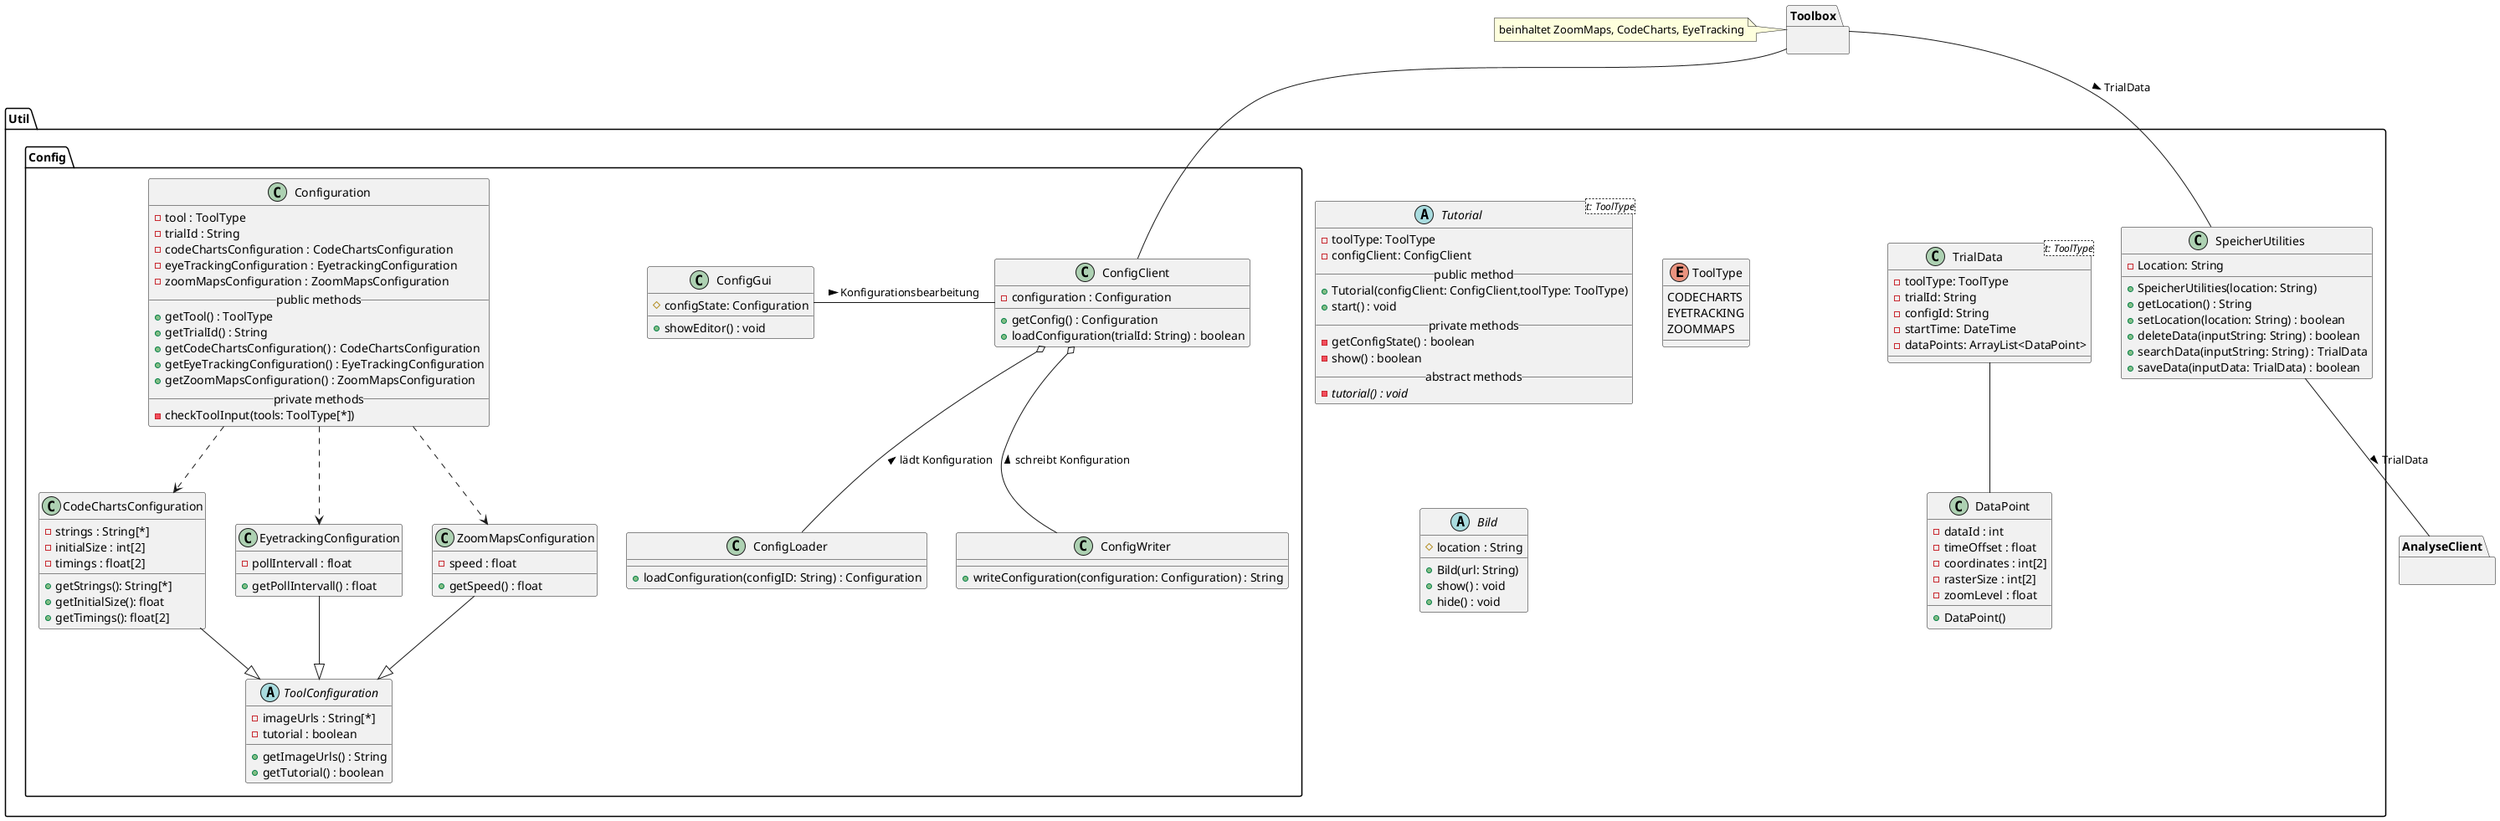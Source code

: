 @startuml util

' Externe Packages
package Toolbox {}
note left of Toolbox: beinhaltet ZoomMaps, CodeCharts, EyeTracking
package AnalyseClient {}

package Util {
    ' --- TUTORIAL ---
    abstract Tutorial<t: ToolType> {
      - toolType: ToolType
      - configClient: ConfigClient
      __public method__
      + Tutorial(configClient: ConfigClient,toolType: ToolType)
      + start() : void
      __private methods__
      - getConfigState() : boolean
      - show() : boolean
      __abstract methods__
      - {abstract} tutorial() : void
    }

    enum ToolType {
        CODECHARTS
        EYETRACKING
        ZOOMMAPS
    }

    ' --- BILD ---

    abstract Bild {
        # location : String
        + Bild(url: String)
        + show() : void
        + hide() : void
    }

    ' DATA

    class "TrialData<t: ToolType>" as td {
        - toolType: ToolType
        - trialId: String
        - configId: String
        - startTime: DateTime
        - dataPoints: ArrayList<DataPoint>
    }

    class "DataPoint" as dp {
        - dataId : int
        - timeOffset : float
        - coordinates : int[2]
        - rasterSize : int[2]
        - zoomLevel : float
        + DataPoint()
    }

    note left of td::distanceToMonitor
        EyeTracking
    end note
    td -- dp

    ' note left of dp
    '     CodeCharts:
    '         time: float
    '         Koordinaten: int[2] // abhängig vom Raster
    '         rasterSize: int[2]
    '         Bild: String
    '         -> Array
    '     ZoomMaps:
    '         time: float
    '         BildKoordinaten: int[2] // je nach Bildauflösung
    '         zoomLevel: float
    '         Bild: String
    '         -> Array
    ' end note

    package Config {
        class ConfigClient {
            - configuration : Configuration
            + getConfig() : Configuration
            + loadConfiguration(trialId: String) : boolean
        }
        class ConfigLoader {
            + loadConfiguration(configID: String) : Configuration
        }
        class ConfigWriter {
            + writeConfiguration(configuration: Configuration) : String
        }
        class ConfigGui {
            # configState: Configuration
            + showEditor() : void
        }
        class Configuration {
            - tool : ToolType
            - trialId : String
            - codeChartsConfiguration : CodeChartsConfiguration
            - eyeTrackingConfiguration : EyetrackingConfiguration
            - zoomMapsConfiguration : ZoomMapsConfiguration
            __public methods__
            + getTool() : ToolType
            + getTrialId() : String
            + getCodeChartsConfiguration() : CodeChartsConfiguration
            + getEyeTrackingConfiguration() : EyeTrackingConfiguration
            + getZoomMapsConfiguration() : ZoomMapsConfiguration
            __private methods__
            - checkToolInput(tools: ToolType[*])
        }
        class CodeChartsConfiguration {
            - strings : String[*]
            - initialSize : int[2]
            - timings : float[2]
            + getStrings(): String[*]
            + getInitialSize(): float
            + getTimings(): float[2]
        }
        class EyetrackingConfiguration {
            - pollIntervall : float
            + getPollIntervall() : float
        }
        class ZoomMapsConfiguration {
            - speed : float
            + getSpeed() : float
        }
        abstract ToolConfiguration {
            - imageUrls : String[*]
            - tutorial : boolean
            + getImageUrls() : String
            + getTutorial() : boolean
        }

        ' ConfigClient ..> Configuration

        ConfigClient o-d- ConfigLoader : < lädt Konfiguration

        ConfigClient o-d- ConfigWriter : < schreibt Konfiguration

        ConfigClient -l- ConfigGui : < Konfigurationsbearbeitung

        Configuration ..> ZoomMapsConfiguration
        Configuration ..> CodeChartsConfiguration
        Configuration ..> EyetrackingConfiguration

        ZoomMapsConfiguration --|> ToolConfiguration
        CodeChartsConfiguration --|> ToolConfiguration
        EyetrackingConfiguration --|> ToolConfiguration
    }

    ' SpeicherUtilities
    class SpeicherUtilities {
        - Location: String
        + SpeicherUtilities(location: String)
        + getLocation() : String
        + setLocation(location: String) : boolean
        + deleteData(inputString: String) : boolean
        + searchData(inputString: String) : TrialData
        + saveData(inputData: TrialData) : boolean
    }

    ' Interaktionen
    ' Tutorial -- ToolType
    ' Tutorial -u- Config
    ' td -- ToolType
    ' ConfigClient -r- Speichermedium

}
' Externe Module
ConfigClient -u- Toolbox
SpeicherUtilities -- Toolbox : < TrialData
SpeicherUtilities -- AnalyseClient : > TrialData

@enduml
